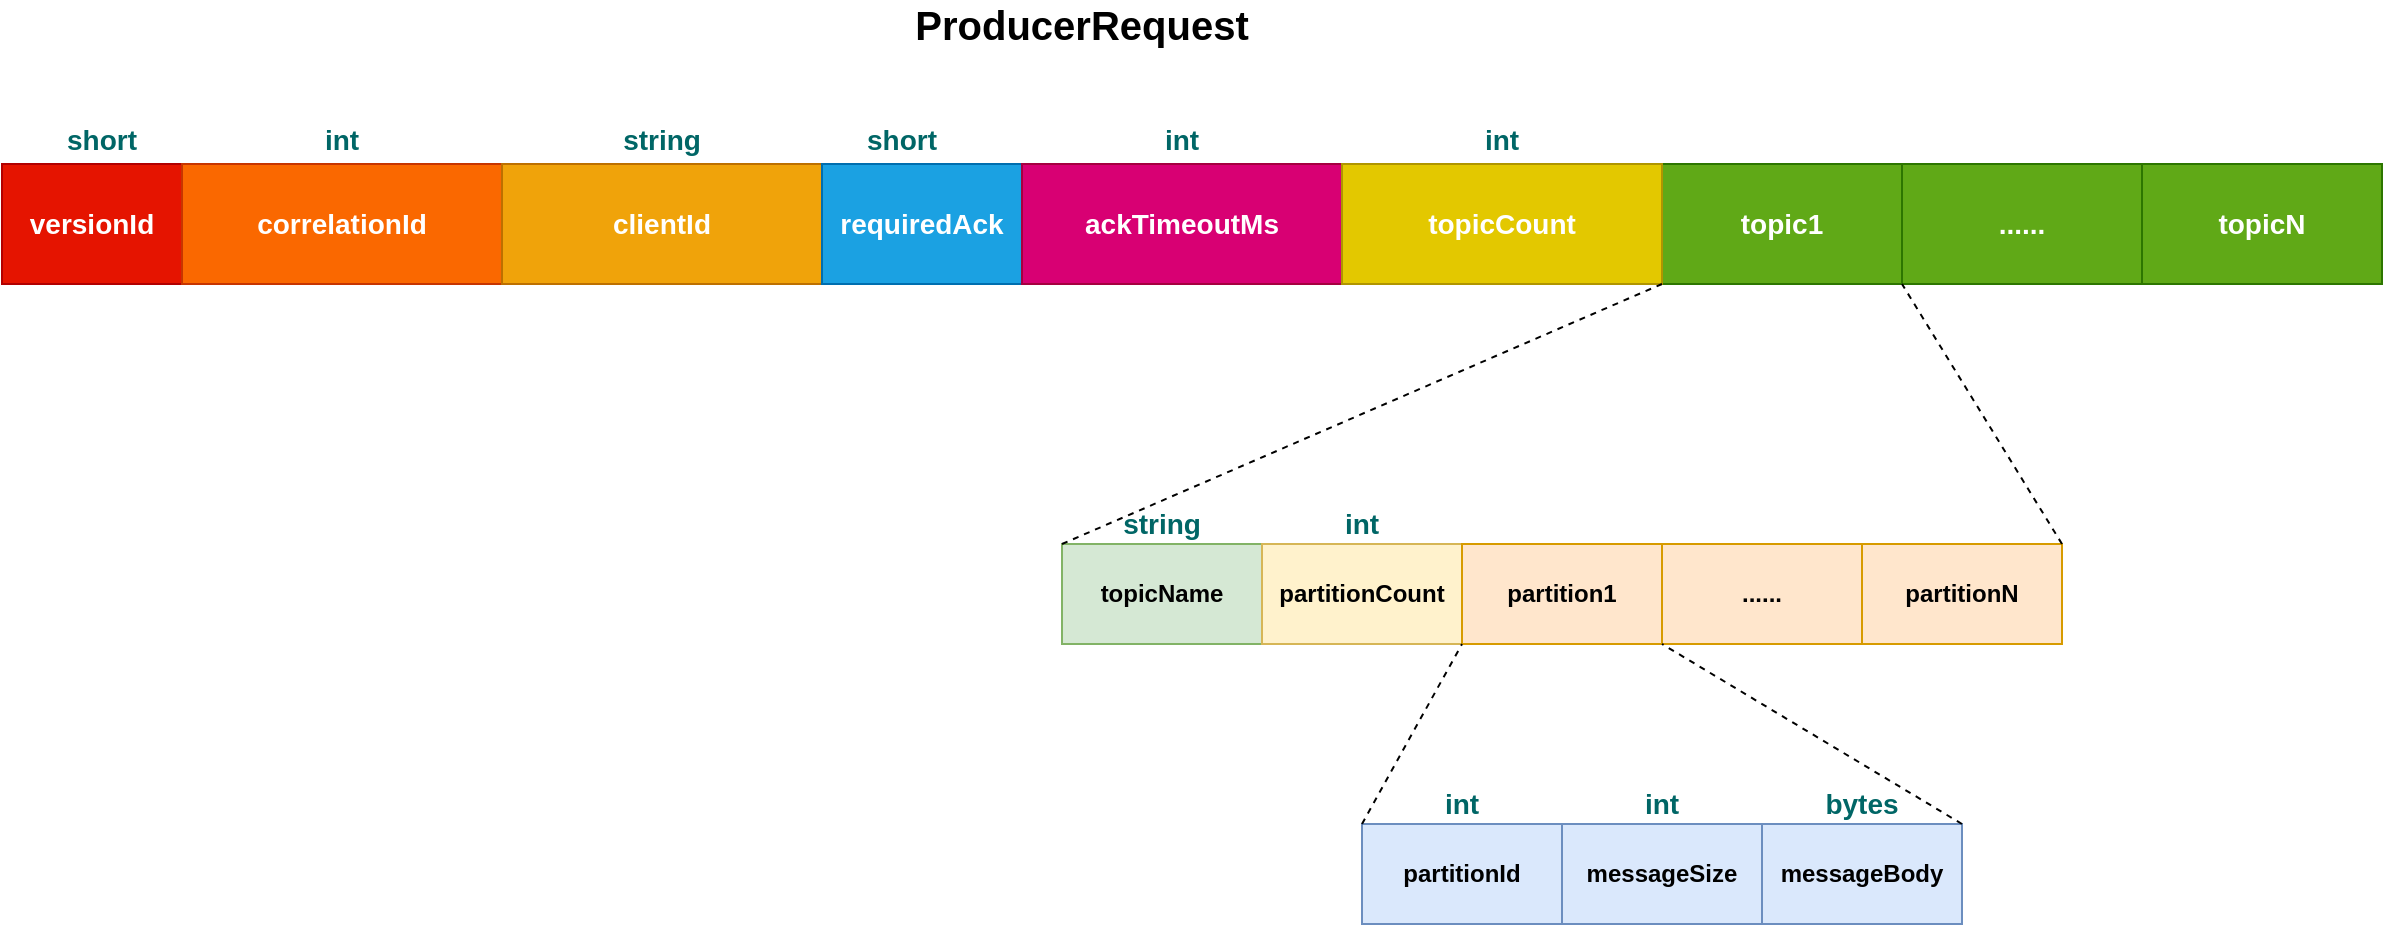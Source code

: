 <mxfile version="13.10.0" type="embed">
    <diagram id="pCN76JeKTN9yhabFUj8s" name="Page-1">
        <mxGraphModel dx="1762" dy="964" grid="1" gridSize="10" guides="1" tooltips="1" connect="1" arrows="1" fold="1" page="1" pageScale="1" pageWidth="850" pageHeight="1100" math="0" shadow="0">
            <root>
                <mxCell id="0"/>
                <mxCell id="1" parent="0"/>
                <mxCell id="2" value="versionId" style="rounded=0;whiteSpace=wrap;html=1;fontSize=14;fillColor=#e51400;strokeColor=#B20000;fontColor=#ffffff;fontStyle=1" vertex="1" parent="1">
                    <mxGeometry x="100" y="450" width="90" height="60" as="geometry"/>
                </mxCell>
                <mxCell id="3" value="correlationId" style="rounded=0;whiteSpace=wrap;html=1;fontSize=14;fillColor=#fa6800;strokeColor=#C73500;fontColor=#ffffff;fontStyle=1" vertex="1" parent="1">
                    <mxGeometry x="190" y="450" width="160" height="60" as="geometry"/>
                </mxCell>
                <mxCell id="4" value="clientId" style="rounded=0;whiteSpace=wrap;html=1;fontSize=14;fillColor=#f0a30a;strokeColor=#BD7000;fontColor=#ffffff;fontStyle=1" vertex="1" parent="1">
                    <mxGeometry x="350" y="450" width="160" height="60" as="geometry"/>
                </mxCell>
                <mxCell id="6" value="topic1" style="rounded=0;whiteSpace=wrap;html=1;fontSize=14;fillColor=#60a917;strokeColor=#2D7600;fontColor=#ffffff;fontStyle=1" vertex="1" parent="1">
                    <mxGeometry x="930" y="450" width="120" height="60" as="geometry"/>
                </mxCell>
                <mxCell id="8" value="......" style="rounded=0;whiteSpace=wrap;html=1;fontSize=14;fillColor=#60a917;strokeColor=#2D7600;fontColor=#ffffff;fontStyle=1" vertex="1" parent="1">
                    <mxGeometry x="1050" y="450" width="120" height="60" as="geometry"/>
                </mxCell>
                <mxCell id="9" value="topicN" style="rounded=0;whiteSpace=wrap;html=1;fontSize=14;fillColor=#60a917;strokeColor=#2D7600;fontColor=#ffffff;fontStyle=1" vertex="1" parent="1">
                    <mxGeometry x="1170" y="450" width="120" height="60" as="geometry"/>
                </mxCell>
                <mxCell id="10" value="short" style="text;html=1;strokeColor=none;fillColor=none;align=center;verticalAlign=middle;whiteSpace=wrap;rounded=0;fontSize=14;fontStyle=1;fontColor=#006666;" vertex="1" parent="1">
                    <mxGeometry x="130" y="428" width="40" height="20" as="geometry"/>
                </mxCell>
                <mxCell id="11" value="int" style="text;html=1;strokeColor=none;fillColor=none;align=center;verticalAlign=middle;whiteSpace=wrap;rounded=0;fontSize=14;fontStyle=1;fontColor=#006666;" vertex="1" parent="1">
                    <mxGeometry x="250" y="428" width="40" height="20" as="geometry"/>
                </mxCell>
                <mxCell id="13" value="string" style="text;html=1;strokeColor=none;fillColor=none;align=center;verticalAlign=middle;whiteSpace=wrap;rounded=0;fontSize=14;fontStyle=1;fontColor=#006666;" vertex="1" parent="1">
                    <mxGeometry x="410" y="428" width="40" height="20" as="geometry"/>
                </mxCell>
                <mxCell id="20" value="requiredAck" style="rounded=0;whiteSpace=wrap;html=1;fontSize=14;fillColor=#1ba1e2;strokeColor=#006EAF;fontColor=#ffffff;fontStyle=1" vertex="1" parent="1">
                    <mxGeometry x="510" y="450" width="100" height="60" as="geometry"/>
                </mxCell>
                <mxCell id="21" value="short" style="text;html=1;strokeColor=none;fillColor=none;align=center;verticalAlign=middle;whiteSpace=wrap;rounded=0;fontSize=14;fontStyle=1;fontColor=#006666;" vertex="1" parent="1">
                    <mxGeometry x="530" y="428" width="40" height="20" as="geometry"/>
                </mxCell>
                <mxCell id="24" value="ackTimeoutMs" style="rounded=0;whiteSpace=wrap;html=1;fontSize=14;fillColor=#d80073;strokeColor=#A50040;fontColor=#ffffff;fontStyle=1" vertex="1" parent="1">
                    <mxGeometry x="610" y="450" width="160" height="60" as="geometry"/>
                </mxCell>
                <mxCell id="25" value="int" style="text;html=1;strokeColor=none;fillColor=none;align=center;verticalAlign=middle;whiteSpace=wrap;rounded=0;fontSize=14;fontStyle=1;fontColor=#006666;" vertex="1" parent="1">
                    <mxGeometry x="670" y="428" width="40" height="20" as="geometry"/>
                </mxCell>
                <mxCell id="26" value="topicCount" style="rounded=0;whiteSpace=wrap;html=1;fontSize=14;fillColor=#e3c800;strokeColor=#B09500;fontColor=#ffffff;fontStyle=1" vertex="1" parent="1">
                    <mxGeometry x="770" y="450" width="160" height="60" as="geometry"/>
                </mxCell>
                <mxCell id="27" value="int" style="text;html=1;strokeColor=none;fillColor=none;align=center;verticalAlign=middle;whiteSpace=wrap;rounded=0;fontSize=14;fontStyle=1;fontColor=#006666;" vertex="1" parent="1">
                    <mxGeometry x="830" y="428" width="40" height="20" as="geometry"/>
                </mxCell>
                <mxCell id="28" value="topicName" style="rounded=0;whiteSpace=wrap;html=1;fillColor=#d5e8d4;strokeColor=#82b366;fontStyle=1" vertex="1" parent="1">
                    <mxGeometry x="630" y="640" width="100" height="50" as="geometry"/>
                </mxCell>
                <mxCell id="29" value="partitionCount" style="rounded=0;whiteSpace=wrap;html=1;fillColor=#fff2cc;strokeColor=#d6b656;fontStyle=1" vertex="1" parent="1">
                    <mxGeometry x="730" y="640" width="100" height="50" as="geometry"/>
                </mxCell>
                <mxCell id="30" value="partition1" style="rounded=0;whiteSpace=wrap;html=1;fillColor=#ffe6cc;strokeColor=#d79b00;fontStyle=1" vertex="1" parent="1">
                    <mxGeometry x="830" y="640" width="100" height="50" as="geometry"/>
                </mxCell>
                <mxCell id="31" value="partitionN" style="rounded=0;whiteSpace=wrap;html=1;fillColor=#ffe6cc;strokeColor=#d79b00;fontStyle=1" vertex="1" parent="1">
                    <mxGeometry x="1030" y="640" width="100" height="50" as="geometry"/>
                </mxCell>
                <mxCell id="32" value="......" style="rounded=0;whiteSpace=wrap;html=1;fillColor=#ffe6cc;strokeColor=#d79b00;fontStyle=1" vertex="1" parent="1">
                    <mxGeometry x="930" y="640" width="100" height="50" as="geometry"/>
                </mxCell>
                <mxCell id="33" value="partitionId" style="rounded=0;whiteSpace=wrap;html=1;fillColor=#dae8fc;strokeColor=#6c8ebf;fontStyle=1" vertex="1" parent="1">
                    <mxGeometry x="780" y="780" width="100" height="50" as="geometry"/>
                </mxCell>
                <mxCell id="34" value="messageSize" style="rounded=0;whiteSpace=wrap;html=1;fillColor=#dae8fc;strokeColor=#6c8ebf;fontStyle=1" vertex="1" parent="1">
                    <mxGeometry x="880" y="780" width="100" height="50" as="geometry"/>
                </mxCell>
                <mxCell id="35" value="messageBody" style="rounded=0;whiteSpace=wrap;html=1;fillColor=#dae8fc;strokeColor=#6c8ebf;fontStyle=1" vertex="1" parent="1">
                    <mxGeometry x="980" y="780" width="100" height="50" as="geometry"/>
                </mxCell>
                <mxCell id="36" value="" style="endArrow=none;dashed=1;html=1;exitX=0;exitY=0;exitDx=0;exitDy=0;entryX=1;entryY=1;entryDx=0;entryDy=0;" edge="1" parent="1" source="28" target="26">
                    <mxGeometry width="50" height="50" relative="1" as="geometry">
                        <mxPoint x="630" y="520" as="sourcePoint"/>
                        <mxPoint x="680" y="470" as="targetPoint"/>
                    </mxGeometry>
                </mxCell>
                <mxCell id="37" value="" style="endArrow=none;dashed=1;html=1;exitX=1;exitY=0;exitDx=0;exitDy=0;entryX=0;entryY=1;entryDx=0;entryDy=0;" edge="1" parent="1" source="31" target="8">
                    <mxGeometry width="50" height="50" relative="1" as="geometry">
                        <mxPoint x="630" y="520" as="sourcePoint"/>
                        <mxPoint x="680" y="470" as="targetPoint"/>
                    </mxGeometry>
                </mxCell>
                <mxCell id="38" value="" style="endArrow=none;dashed=1;html=1;exitX=0;exitY=0;exitDx=0;exitDy=0;entryX=0;entryY=1;entryDx=0;entryDy=0;" edge="1" parent="1" source="33" target="30">
                    <mxGeometry width="50" height="50" relative="1" as="geometry">
                        <mxPoint x="630" y="520" as="sourcePoint"/>
                        <mxPoint x="680" y="470" as="targetPoint"/>
                    </mxGeometry>
                </mxCell>
                <mxCell id="39" value="" style="endArrow=none;dashed=1;html=1;exitX=1;exitY=0;exitDx=0;exitDy=0;entryX=1;entryY=1;entryDx=0;entryDy=0;" edge="1" parent="1" source="35" target="30">
                    <mxGeometry width="50" height="50" relative="1" as="geometry">
                        <mxPoint x="630" y="520" as="sourcePoint"/>
                        <mxPoint x="680" y="470" as="targetPoint"/>
                    </mxGeometry>
                </mxCell>
                <mxCell id="40" value="string" style="text;html=1;strokeColor=none;fillColor=none;align=center;verticalAlign=middle;whiteSpace=wrap;rounded=0;fontSize=14;fontStyle=1;fontColor=#006666;" vertex="1" parent="1">
                    <mxGeometry x="660" y="620" width="40" height="20" as="geometry"/>
                </mxCell>
                <mxCell id="41" value="int" style="text;html=1;strokeColor=none;fillColor=none;align=center;verticalAlign=middle;whiteSpace=wrap;rounded=0;fontSize=14;fontStyle=1;fontColor=#006666;" vertex="1" parent="1">
                    <mxGeometry x="760" y="620" width="40" height="20" as="geometry"/>
                </mxCell>
                <mxCell id="42" value="int" style="text;html=1;strokeColor=none;fillColor=none;align=center;verticalAlign=middle;whiteSpace=wrap;rounded=0;fontSize=14;fontStyle=1;fontColor=#006666;" vertex="1" parent="1">
                    <mxGeometry x="810" y="760" width="40" height="20" as="geometry"/>
                </mxCell>
                <mxCell id="43" value="int" style="text;html=1;strokeColor=none;fillColor=none;align=center;verticalAlign=middle;whiteSpace=wrap;rounded=0;fontSize=14;fontStyle=1;fontColor=#006666;" vertex="1" parent="1">
                    <mxGeometry x="910" y="760" width="40" height="20" as="geometry"/>
                </mxCell>
                <mxCell id="45" value="bytes" style="text;html=1;strokeColor=none;fillColor=none;align=center;verticalAlign=middle;whiteSpace=wrap;rounded=0;fontSize=14;fontStyle=1;fontColor=#006666;" vertex="1" parent="1">
                    <mxGeometry x="1010" y="760" width="40" height="20" as="geometry"/>
                </mxCell>
                <mxCell id="46" value="ProducerRequest" style="text;html=1;strokeColor=none;fillColor=none;align=center;verticalAlign=middle;whiteSpace=wrap;rounded=0;fontSize=20;fontStyle=1" vertex="1" parent="1">
                    <mxGeometry x="500" y="370" width="280" height="20" as="geometry"/>
                </mxCell>
            </root>
        </mxGraphModel>
    </diagram>
</mxfile>